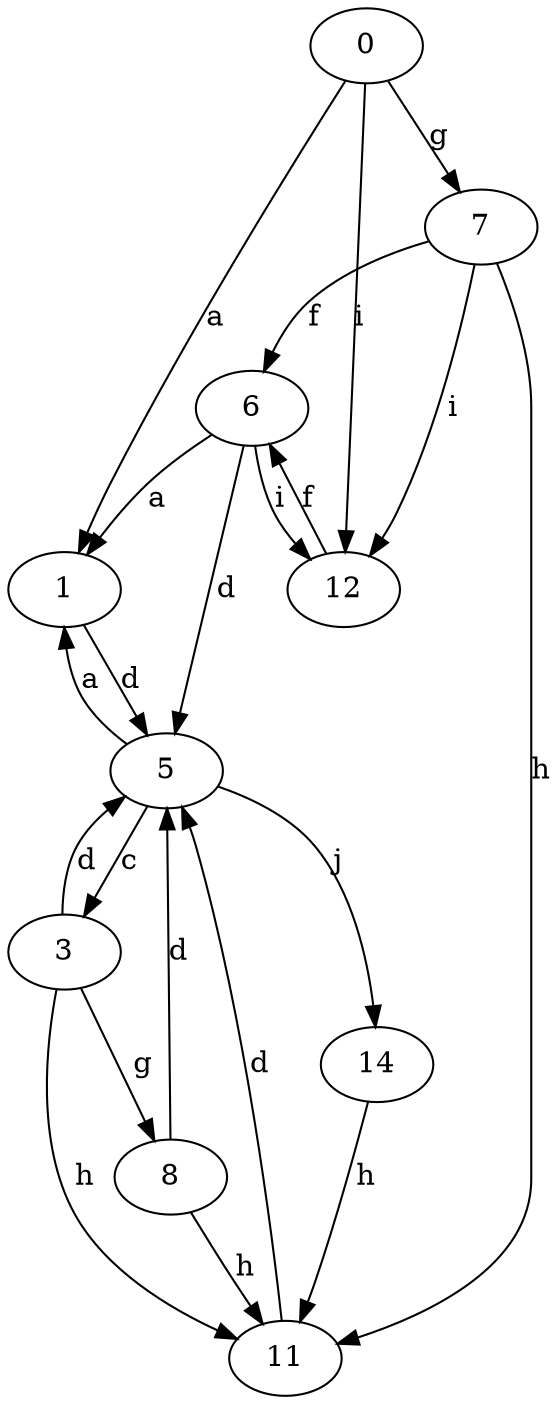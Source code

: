 strict digraph  {
0;
1;
3;
5;
6;
7;
8;
11;
12;
14;
0 -> 1  [label=a];
0 -> 7  [label=g];
0 -> 12  [label=i];
1 -> 5  [label=d];
3 -> 5  [label=d];
3 -> 8  [label=g];
3 -> 11  [label=h];
5 -> 1  [label=a];
5 -> 3  [label=c];
5 -> 14  [label=j];
6 -> 1  [label=a];
6 -> 5  [label=d];
6 -> 12  [label=i];
7 -> 6  [label=f];
7 -> 11  [label=h];
7 -> 12  [label=i];
8 -> 5  [label=d];
8 -> 11  [label=h];
11 -> 5  [label=d];
12 -> 6  [label=f];
14 -> 11  [label=h];
}
